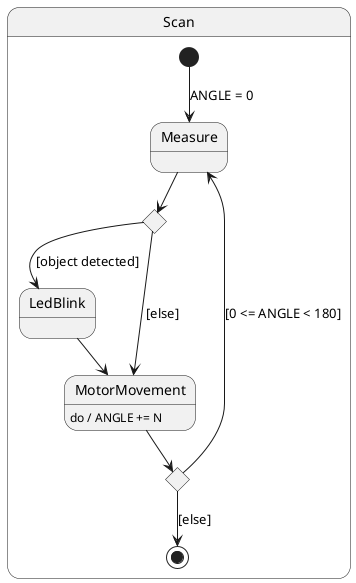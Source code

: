 @startuml scanner

state Scan {
    [*] --> Measure : ANGLE = 0

    state ObjectDetected <<choice>>
    state CurrentAngle <<choice>>

    Measure --> ObjectDetected

    ObjectDetected --> LedBlink : [object detected]
    LedBlink --> MotorMovement

    ObjectDetected --> MotorMovement : [else]

    MotorMovement --> CurrentAngle
    CurrentAngle --> Measure : [0 <= ANGLE < 180]
    CurrentAngle --> [*] : [else]

    MotorMovement: do / ANGLE += N
}

@enduml